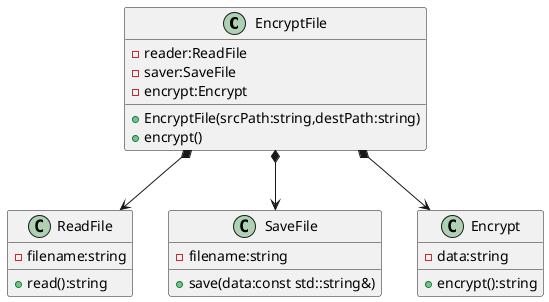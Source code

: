 @startuml

class EncryptFile{
-reader:ReadFile
-saver:SaveFile
-encrypt:Encrypt
+EncryptFile(srcPath:string,destPath:string)
+encrypt()
}

class ReadFile{
-filename:string
+read():string
}
class SaveFile{
-filename:string
+save(data:const std::string&)
}
class Encrypt{
-data:string
+encrypt():string
}

EncryptFile *--> ReadFile
EncryptFile *--> SaveFile
EncryptFile *--> Encrypt

@enduml